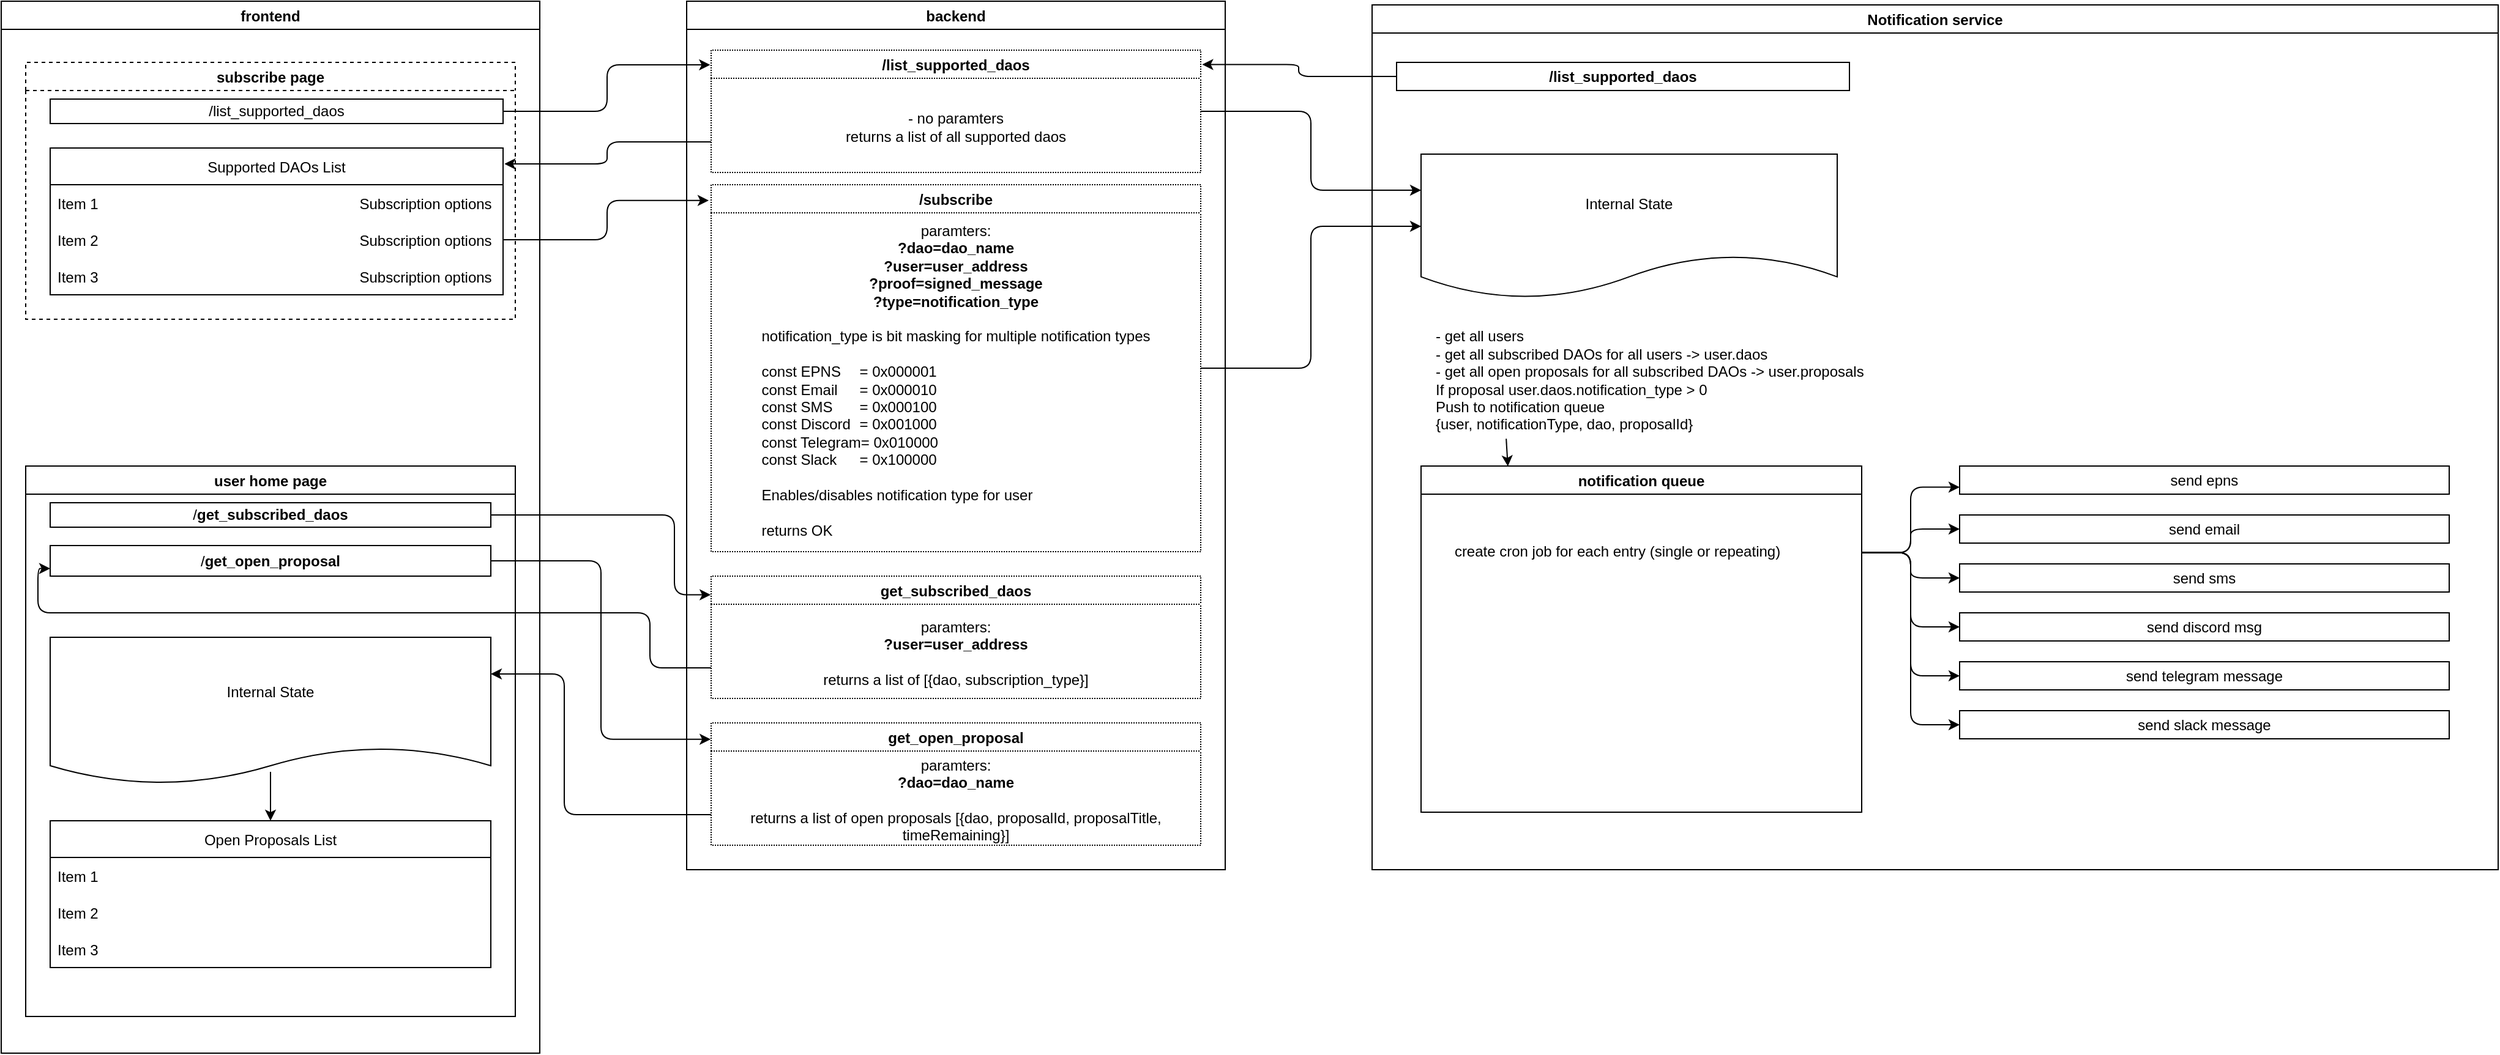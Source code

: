 <mxfile>
    <diagram id="X_OzCpA1CJfZ7Nduicpq" name="Page-1">
        <mxGraphModel dx="2529" dy="1549" grid="1" gridSize="10" guides="1" tooltips="1" connect="1" arrows="1" fold="1" page="1" pageScale="1" pageWidth="4681" pageHeight="3300" math="0" shadow="0">
            <root>
                <mxCell id="0"/>
                <mxCell id="1" parent="0"/>
                <mxCell id="3" value="frontend" style="swimlane;" vertex="1" parent="1">
                    <mxGeometry x="160" y="120" width="440" height="860" as="geometry"/>
                </mxCell>
                <mxCell id="16" value="subscribe page" style="swimlane;dashed=1;fillColor=none;" vertex="1" parent="3">
                    <mxGeometry x="20" y="50" width="400" height="210" as="geometry"/>
                </mxCell>
                <mxCell id="17" value="/list_supported_daos" style="rounded=0;whiteSpace=wrap;html=1;fillColor=none;" vertex="1" parent="16">
                    <mxGeometry x="20" y="30" width="370" height="20" as="geometry"/>
                </mxCell>
                <mxCell id="19" value="Supported DAOs List" style="swimlane;fontStyle=0;childLayout=stackLayout;horizontal=1;startSize=30;horizontalStack=0;resizeParent=1;resizeParentMax=0;resizeLast=0;collapsible=1;marginBottom=0;fillColor=none;" vertex="1" parent="16">
                    <mxGeometry x="20" y="70" width="370" height="120" as="geometry"/>
                </mxCell>
                <mxCell id="20" value="Item 1                                                                Subscription options" style="text;strokeColor=none;fillColor=none;align=left;verticalAlign=middle;spacingLeft=4;spacingRight=4;overflow=hidden;points=[[0,0.5],[1,0.5]];portConstraint=eastwest;rotatable=0;" vertex="1" parent="19">
                    <mxGeometry y="30" width="370" height="30" as="geometry"/>
                </mxCell>
                <mxCell id="21" value="Item 2                                                                Subscription options" style="text;strokeColor=none;fillColor=none;align=left;verticalAlign=middle;spacingLeft=4;spacingRight=4;overflow=hidden;points=[[0,0.5],[1,0.5]];portConstraint=eastwest;rotatable=0;" vertex="1" parent="19">
                    <mxGeometry y="60" width="370" height="30" as="geometry"/>
                </mxCell>
                <mxCell id="22" value="Item 3                                                                Subscription options" style="text;strokeColor=none;fillColor=none;align=left;verticalAlign=middle;spacingLeft=4;spacingRight=4;overflow=hidden;points=[[0,0.5],[1,0.5]];portConstraint=eastwest;rotatable=0;" vertex="1" parent="19">
                    <mxGeometry y="90" width="370" height="30" as="geometry"/>
                </mxCell>
                <mxCell id="25" value="user home page" style="swimlane;fillColor=none;" vertex="1" parent="3">
                    <mxGeometry x="20" y="380" width="400" height="450" as="geometry"/>
                </mxCell>
                <mxCell id="31" value="Internal State" style="shape=document;whiteSpace=wrap;html=1;boundedLbl=1;fillColor=none;size=0.25;" vertex="1" parent="25">
                    <mxGeometry x="20" y="140" width="360" height="120" as="geometry"/>
                </mxCell>
                <mxCell id="27" value="Open Proposals List" style="swimlane;fontStyle=0;childLayout=stackLayout;horizontal=1;startSize=30;horizontalStack=0;resizeParent=1;resizeParentMax=0;resizeLast=0;collapsible=1;marginBottom=0;fillColor=none;" vertex="1" parent="25">
                    <mxGeometry x="20" y="290" width="360" height="120" as="geometry"/>
                </mxCell>
                <mxCell id="28" value="Item 1" style="text;strokeColor=none;fillColor=none;align=left;verticalAlign=middle;spacingLeft=4;spacingRight=4;overflow=hidden;points=[[0,0.5],[1,0.5]];portConstraint=eastwest;rotatable=0;" vertex="1" parent="27">
                    <mxGeometry y="30" width="360" height="30" as="geometry"/>
                </mxCell>
                <mxCell id="29" value="Item 2" style="text;strokeColor=none;fillColor=none;align=left;verticalAlign=middle;spacingLeft=4;spacingRight=4;overflow=hidden;points=[[0,0.5],[1,0.5]];portConstraint=eastwest;rotatable=0;" vertex="1" parent="27">
                    <mxGeometry y="60" width="360" height="30" as="geometry"/>
                </mxCell>
                <mxCell id="30" value="Item 3" style="text;strokeColor=none;fillColor=none;align=left;verticalAlign=middle;spacingLeft=4;spacingRight=4;overflow=hidden;points=[[0,0.5],[1,0.5]];portConstraint=eastwest;rotatable=0;" vertex="1" parent="27">
                    <mxGeometry y="90" width="360" height="30" as="geometry"/>
                </mxCell>
                <mxCell id="36" value="" style="edgeStyle=orthogonalEdgeStyle;html=1;" edge="1" parent="25">
                    <mxGeometry relative="1" as="geometry">
                        <mxPoint x="200" y="250" as="sourcePoint"/>
                        <mxPoint x="200" y="290" as="targetPoint"/>
                    </mxGeometry>
                </mxCell>
                <mxCell id="37" value="/&lt;span style=&quot;font-weight: 700&quot;&gt;get_subscribed_daos&lt;/span&gt;" style="rounded=0;whiteSpace=wrap;html=1;fillColor=none;" vertex="1" parent="25">
                    <mxGeometry x="20" y="30" width="360" height="20" as="geometry"/>
                </mxCell>
                <mxCell id="40" value="/&lt;span style=&quot;font-weight: 700&quot;&gt;get_open_proposal&lt;/span&gt;" style="rounded=0;whiteSpace=wrap;html=1;fillColor=none;" vertex="1" parent="25">
                    <mxGeometry x="20" y="65" width="360" height="25" as="geometry"/>
                </mxCell>
                <mxCell id="4" value="backend" style="swimlane;" vertex="1" parent="1">
                    <mxGeometry x="720" y="120" width="440" height="710" as="geometry"/>
                </mxCell>
                <mxCell id="6" value="/list_supported_daos" style="swimlane;dashed=1;dashPattern=1 1;startSize=23;" vertex="1" parent="4">
                    <mxGeometry x="20" y="40" width="400" height="100" as="geometry"/>
                </mxCell>
                <mxCell id="7" value="- no paramters&lt;br&gt;returns a list of all supported daos" style="text;html=1;strokeColor=none;fillColor=none;align=center;verticalAlign=middle;whiteSpace=wrap;rounded=0;dashed=1;" vertex="1" parent="6">
                    <mxGeometry x="20" y="35" width="360" height="55" as="geometry"/>
                </mxCell>
                <mxCell id="11" value="get_subscribed_daos" style="swimlane;dashed=1;dashPattern=1 1;startSize=23;" vertex="1" parent="4">
                    <mxGeometry x="20" y="470" width="400" height="100" as="geometry"/>
                </mxCell>
                <mxCell id="12" value="paramters:&lt;br&gt;&lt;b&gt;?user=user_address&lt;/b&gt;&lt;br&gt;&lt;br&gt;returns a list of [{dao, subscription_type}]" style="text;html=1;strokeColor=none;fillColor=none;align=center;verticalAlign=middle;whiteSpace=wrap;rounded=0;dashed=1;" vertex="1" parent="11">
                    <mxGeometry x="20" y="35" width="360" height="55" as="geometry"/>
                </mxCell>
                <mxCell id="13" value="get_open_proposal" style="swimlane;dashed=1;dashPattern=1 1;startSize=23;" vertex="1" parent="4">
                    <mxGeometry x="20" y="590" width="400" height="100" as="geometry"/>
                </mxCell>
                <mxCell id="14" value="paramters:&lt;br&gt;&lt;b&gt;?dao=dao_name&lt;/b&gt;&lt;br&gt;&lt;br&gt;returns a list of open proposals [{dao, proposalId, proposalTitle, timeRemaining}]" style="text;html=1;strokeColor=none;fillColor=none;align=center;verticalAlign=middle;whiteSpace=wrap;rounded=0;dashed=1;" vertex="1" parent="13">
                    <mxGeometry x="20" y="35" width="360" height="55" as="geometry"/>
                </mxCell>
                <mxCell id="49" style="edgeStyle=orthogonalEdgeStyle;html=1;exitX=1;exitY=0.5;exitDx=0;exitDy=0;" edge="1" parent="1" source="8" target="47">
                    <mxGeometry relative="1" as="geometry"/>
                </mxCell>
                <mxCell id="8" value="/subscribe" style="swimlane;dashed=1;dashPattern=1 1;startSize=23;" vertex="1" parent="1">
                    <mxGeometry x="740" y="270" width="400" height="300" as="geometry"/>
                </mxCell>
                <mxCell id="9" value="paramters:&lt;br&gt;&lt;span style=&quot;font-weight: 700&quot;&gt;?dao=dao_name&lt;/span&gt;&lt;br style=&quot;padding: 0px ; margin: 0px ; font-weight: 700&quot;&gt;&lt;span style=&quot;font-weight: 700&quot;&gt;?user=user_address&lt;/span&gt;&lt;br style=&quot;padding: 0px ; margin: 0px ; font-weight: 700&quot;&gt;&lt;span style=&quot;font-weight: 700&quot;&gt;?proof=signed_message&lt;/span&gt;&lt;br style=&quot;padding: 0px ; margin: 0px ; font-weight: 700&quot;&gt;&lt;span style=&quot;font-weight: 700&quot;&gt;?type=notification_type&lt;br&gt;&lt;/span&gt;&lt;br&gt;notification_type is bit masking for multiple notification types&lt;br&gt;&lt;br&gt;&lt;div style=&quot;text-align: left&quot;&gt;&lt;span&gt;const EPNS &lt;span style=&quot;white-space: pre&quot;&gt;&#9;&lt;/span&gt;= &lt;/span&gt;&lt;span&gt;0x000001&lt;/span&gt;&lt;/div&gt;&lt;div style=&quot;text-align: left&quot;&gt;&lt;span&gt;const Email &lt;span style=&quot;white-space: pre&quot;&gt;&#9;&lt;/span&gt;= &lt;/span&gt;&lt;span&gt;0x000010&lt;/span&gt;&lt;/div&gt;&lt;div style=&quot;text-align: left&quot;&gt;&lt;span&gt;const SMS&amp;nbsp;&lt;span style=&quot;white-space: pre&quot;&gt;&#9;&lt;/span&gt;= 0x000100&lt;/span&gt;&lt;/div&gt;&lt;div style=&quot;text-align: left&quot;&gt;&lt;span&gt;const Discord&lt;span style=&quot;white-space: pre&quot;&gt;&#9;&lt;/span&gt;= 0x001000&lt;/span&gt;&lt;/div&gt;&lt;div style=&quot;text-align: left&quot;&gt;&lt;span&gt;const Telegram= 0x010000&lt;/span&gt;&lt;/div&gt;&lt;div style=&quot;text-align: left&quot;&gt;&lt;span&gt;const Slack&lt;span style=&quot;white-space: pre&quot;&gt;&#9;&lt;/span&gt;= 0x100000&lt;/span&gt;&lt;/div&gt;&lt;div style=&quot;text-align: left&quot;&gt;&lt;span&gt;&lt;br&gt;&lt;/span&gt;&lt;/div&gt;&lt;div style=&quot;text-align: left&quot;&gt;Enables/disables notification type for user&lt;/div&gt;&lt;div style=&quot;text-align: left&quot;&gt;&lt;br&gt;&lt;/div&gt;&lt;div style=&quot;text-align: left&quot;&gt;returns OK&lt;/div&gt;" style="text;html=1;strokeColor=none;fillColor=none;align=center;verticalAlign=middle;whiteSpace=wrap;rounded=0;dashed=1;" vertex="1" parent="8">
                    <mxGeometry x="20" y="20" width="360" height="280" as="geometry"/>
                </mxCell>
                <mxCell id="18" style="edgeStyle=orthogonalEdgeStyle;html=1;exitX=1;exitY=0.5;exitDx=0;exitDy=0;entryX=-0.002;entryY=0.12;entryDx=0;entryDy=0;entryPerimeter=0;" edge="1" parent="1" source="17" target="6">
                    <mxGeometry relative="1" as="geometry"/>
                </mxCell>
                <mxCell id="23" style="edgeStyle=orthogonalEdgeStyle;html=1;exitX=0;exitY=0.75;exitDx=0;exitDy=0;entryX=1.003;entryY=0.108;entryDx=0;entryDy=0;entryPerimeter=0;" edge="1" parent="1" source="6" target="19">
                    <mxGeometry relative="1" as="geometry"/>
                </mxCell>
                <mxCell id="24" style="edgeStyle=orthogonalEdgeStyle;html=1;exitX=1;exitY=0.5;exitDx=0;exitDy=0;entryX=-0.005;entryY=0.043;entryDx=0;entryDy=0;entryPerimeter=0;" edge="1" parent="1" source="21" target="8">
                    <mxGeometry relative="1" as="geometry"/>
                </mxCell>
                <mxCell id="38" style="edgeStyle=orthogonalEdgeStyle;html=1;exitX=1;exitY=0.5;exitDx=0;exitDy=0;entryX=-0.001;entryY=0.153;entryDx=0;entryDy=0;entryPerimeter=0;" edge="1" parent="1" source="37" target="11">
                    <mxGeometry relative="1" as="geometry">
                        <Array as="points">
                            <mxPoint x="710" y="540"/>
                            <mxPoint x="710" y="605"/>
                        </Array>
                    </mxGeometry>
                </mxCell>
                <mxCell id="41" style="edgeStyle=orthogonalEdgeStyle;html=1;exitX=0;exitY=0.75;exitDx=0;exitDy=0;entryX=0;entryY=0.75;entryDx=0;entryDy=0;" edge="1" parent="1" source="11" target="40">
                    <mxGeometry relative="1" as="geometry">
                        <Array as="points">
                            <mxPoint x="690" y="665"/>
                            <mxPoint x="690" y="620"/>
                            <mxPoint x="190" y="620"/>
                            <mxPoint x="190" y="584"/>
                        </Array>
                    </mxGeometry>
                </mxCell>
                <mxCell id="42" style="edgeStyle=orthogonalEdgeStyle;html=1;exitX=1;exitY=0.5;exitDx=0;exitDy=0;entryX=-0.001;entryY=0.134;entryDx=0;entryDy=0;entryPerimeter=0;" edge="1" parent="1" source="40" target="13">
                    <mxGeometry relative="1" as="geometry"/>
                </mxCell>
                <mxCell id="43" style="edgeStyle=orthogonalEdgeStyle;html=1;exitX=0;exitY=0.75;exitDx=0;exitDy=0;entryX=1;entryY=0.25;entryDx=0;entryDy=0;" edge="1" parent="1" source="13" target="31">
                    <mxGeometry relative="1" as="geometry">
                        <Array as="points">
                            <mxPoint x="620" y="785"/>
                            <mxPoint x="620" y="670"/>
                        </Array>
                    </mxGeometry>
                </mxCell>
                <mxCell id="44" value="Notification service" style="swimlane;fillColor=none;" vertex="1" parent="1">
                    <mxGeometry x="1280" y="123" width="920" height="707" as="geometry"/>
                </mxCell>
                <mxCell id="45" value="&lt;span style=&quot;font-weight: 700&quot;&gt;/list_supported_daos&lt;/span&gt;" style="rounded=0;whiteSpace=wrap;html=1;fillColor=none;" vertex="1" parent="44">
                    <mxGeometry x="20" y="47" width="370" height="23" as="geometry"/>
                </mxCell>
                <mxCell id="47" value="Internal State" style="shape=document;whiteSpace=wrap;html=1;boundedLbl=1;fillColor=none;" vertex="1" parent="44">
                    <mxGeometry x="40" y="122" width="340" height="118" as="geometry"/>
                </mxCell>
                <mxCell id="63" value="- get all users&lt;br&gt;- get all subscribed DAOs for all users -&amp;gt; user.daos&lt;br&gt;- get all open proposals for all subscribed DAOs -&amp;gt; user.proposals&lt;br&gt;If proposal user.daos.notification_type &amp;gt; 0&lt;br&gt;Push to notification queue&lt;br&gt;{user, notificationType, dao, proposalId}&amp;nbsp;" style="text;html=1;align=left;verticalAlign=middle;resizable=0;points=[];autosize=1;strokeColor=none;fillColor=none;" vertex="1" parent="44">
                    <mxGeometry x="50" y="262" width="370" height="90" as="geometry"/>
                </mxCell>
                <mxCell id="84" style="edgeStyle=orthogonalEdgeStyle;html=1;exitX=1;exitY=0.25;exitDx=0;exitDy=0;entryX=0;entryY=0.75;entryDx=0;entryDy=0;" edge="1" parent="44" source="65" target="68">
                    <mxGeometry relative="1" as="geometry"/>
                </mxCell>
                <mxCell id="85" style="edgeStyle=orthogonalEdgeStyle;html=1;exitX=1;exitY=0.25;exitDx=0;exitDy=0;entryX=0;entryY=0.5;entryDx=0;entryDy=0;" edge="1" parent="44" source="65" target="69">
                    <mxGeometry relative="1" as="geometry"/>
                </mxCell>
                <mxCell id="86" style="edgeStyle=orthogonalEdgeStyle;html=1;exitX=1;exitY=0.25;exitDx=0;exitDy=0;entryX=0;entryY=0.5;entryDx=0;entryDy=0;" edge="1" parent="44" source="65" target="70">
                    <mxGeometry relative="1" as="geometry"/>
                </mxCell>
                <mxCell id="87" style="edgeStyle=orthogonalEdgeStyle;html=1;exitX=1;exitY=0.25;exitDx=0;exitDy=0;entryX=0;entryY=0.5;entryDx=0;entryDy=0;" edge="1" parent="44" source="65" target="81">
                    <mxGeometry relative="1" as="geometry"/>
                </mxCell>
                <mxCell id="88" style="edgeStyle=orthogonalEdgeStyle;html=1;exitX=1;exitY=0.25;exitDx=0;exitDy=0;entryX=0;entryY=0.5;entryDx=0;entryDy=0;" edge="1" parent="44" source="65" target="82">
                    <mxGeometry relative="1" as="geometry"/>
                </mxCell>
                <mxCell id="89" style="edgeStyle=orthogonalEdgeStyle;html=1;exitX=1;exitY=0.25;exitDx=0;exitDy=0;entryX=0;entryY=0.5;entryDx=0;entryDy=0;" edge="1" parent="44" source="65" target="83">
                    <mxGeometry relative="1" as="geometry"/>
                </mxCell>
                <mxCell id="65" value="notification queue" style="swimlane;fillColor=none;" vertex="1" parent="44">
                    <mxGeometry x="40" y="377" width="360" height="283" as="geometry"/>
                </mxCell>
                <mxCell id="67" value="create cron job for each entry (single or repeating)" style="text;html=1;align=center;verticalAlign=middle;resizable=0;points=[];autosize=1;strokeColor=none;fillColor=none;" vertex="1" parent="65">
                    <mxGeometry x="20" y="60" width="280" height="20" as="geometry"/>
                </mxCell>
                <mxCell id="66" value="" style="endArrow=classic;html=1;exitX=0.161;exitY=1.03;exitDx=0;exitDy=0;exitPerimeter=0;entryX=0.197;entryY=0.001;entryDx=0;entryDy=0;entryPerimeter=0;" edge="1" parent="44" source="63" target="65">
                    <mxGeometry width="50" height="50" relative="1" as="geometry">
                        <mxPoint y="307" as="sourcePoint"/>
                        <mxPoint x="50" y="257" as="targetPoint"/>
                    </mxGeometry>
                </mxCell>
                <mxCell id="68" value="send epns" style="rounded=0;whiteSpace=wrap;html=1;fillColor=none;" vertex="1" parent="44">
                    <mxGeometry x="480" y="377" width="400" height="23" as="geometry"/>
                </mxCell>
                <mxCell id="69" value="send email" style="rounded=0;whiteSpace=wrap;html=1;fillColor=none;" vertex="1" parent="44">
                    <mxGeometry x="480" y="417" width="400" height="23" as="geometry"/>
                </mxCell>
                <mxCell id="70" value="send sms" style="rounded=0;whiteSpace=wrap;html=1;fillColor=none;" vertex="1" parent="44">
                    <mxGeometry x="480" y="457" width="400" height="23" as="geometry"/>
                </mxCell>
                <mxCell id="81" value="send discord msg" style="rounded=0;whiteSpace=wrap;html=1;fillColor=none;" vertex="1" parent="44">
                    <mxGeometry x="480" y="497" width="400" height="23" as="geometry"/>
                </mxCell>
                <mxCell id="82" value="send telegram message" style="rounded=0;whiteSpace=wrap;html=1;fillColor=none;" vertex="1" parent="44">
                    <mxGeometry x="480" y="537" width="400" height="23" as="geometry"/>
                </mxCell>
                <mxCell id="83" value="send slack message" style="rounded=0;whiteSpace=wrap;html=1;fillColor=none;" vertex="1" parent="44">
                    <mxGeometry x="480" y="577" width="400" height="23" as="geometry"/>
                </mxCell>
                <mxCell id="46" style="edgeStyle=orthogonalEdgeStyle;html=1;exitX=0;exitY=0.5;exitDx=0;exitDy=0;entryX=1.003;entryY=0.117;entryDx=0;entryDy=0;entryPerimeter=0;" edge="1" parent="1" source="45" target="6">
                    <mxGeometry relative="1" as="geometry"/>
                </mxCell>
                <mxCell id="48" style="edgeStyle=orthogonalEdgeStyle;html=1;exitX=1;exitY=0.5;exitDx=0;exitDy=0;entryX=0;entryY=0.25;entryDx=0;entryDy=0;" edge="1" parent="1" source="6" target="47">
                    <mxGeometry relative="1" as="geometry"/>
                </mxCell>
            </root>
        </mxGraphModel>
    </diagram>
</mxfile>